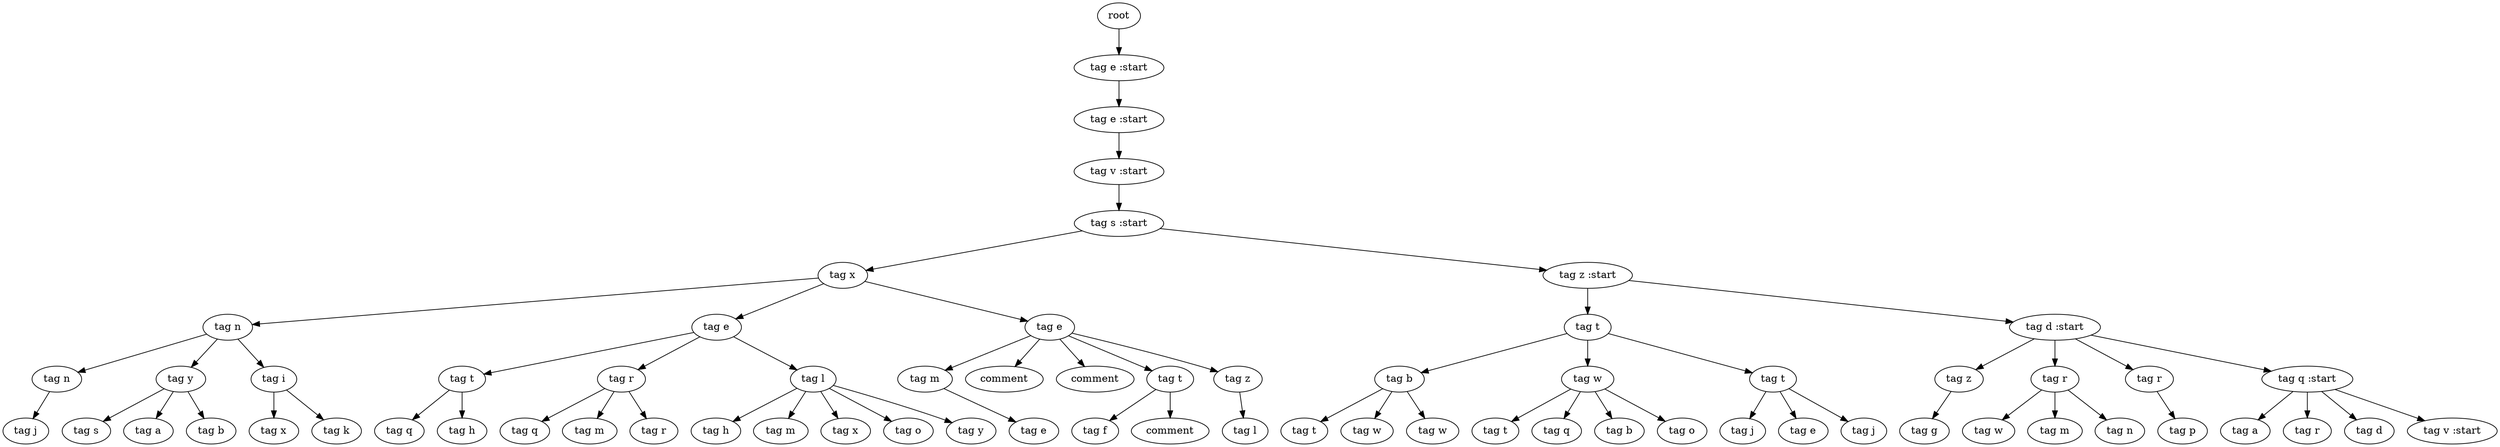 digraph Tree{
0[label="root"];
0->00
00[label="tag e :start"];
00->000
000[label="tag e :start"];
000->0000
0000[label="tag v :start"];
0000->00000
00000[label="tag s :start"];
00000->000000
000000[label="tag x"];
000000->0000000
0000000[label="tag n"];
0000000->00000000
00000000[label="tag n"];
00000000->000000000
000000000[label="tag j"];
0000000->00000001
00000001[label="tag y"];
00000001->000000010
000000010[label="tag s"];
00000001->000000011
000000011[label="tag a"];
00000001->000000012
000000012[label="tag b"];
0000000->00000002
00000002[label="tag i"];
00000002->000000020
000000020[label="tag x"];
00000002->000000021
000000021[label="tag k"];
000000->0000001
0000001[label="tag e"];
0000001->00000010
00000010[label="tag t"];
00000010->000000100
000000100[label="tag q"];
00000010->000000101
000000101[label="tag h"];
0000001->00000011
00000011[label="tag r"];
00000011->000000110
000000110[label="tag q"];
00000011->000000111
000000111[label="tag m"];
00000011->000000112
000000112[label="tag r"];
0000001->00000012
00000012[label="tag l"];
00000012->000000120
000000120[label="tag h"];
00000012->000000121
000000121[label="tag m"];
00000012->000000122
000000122[label="tag x"];
00000012->000000123
000000123[label="tag o"];
00000012->000000124
000000124[label="tag y"];
000000->0000002
0000002[label="tag e"];
0000002->00000020
00000020[label="tag m"];
00000020->000000200
000000200[label="tag e"];
0000002->00000021
00000021[label="comment"];
0000002->00000022
00000022[label="comment"];
0000002->00000023
00000023[label="tag t"];
00000023->000000230
000000230[label="tag f"];
00000023->000000231
000000231[label="comment"];
0000002->00000024
00000024[label="tag z"];
00000024->000000240
000000240[label="tag l"];
00000->000001
000001[label="tag z :start"];
000001->0000010
0000010[label="tag t"];
0000010->00000100
00000100[label="tag b"];
00000100->000001000
000001000[label="tag t"];
00000100->000001001
000001001[label="tag w"];
00000100->000001002
000001002[label="tag w"];
0000010->00000101
00000101[label="tag w"];
00000101->000001010
000001010[label="tag t"];
00000101->000001011
000001011[label="tag q"];
00000101->000001012
000001012[label="tag b"];
00000101->000001013
000001013[label="tag o"];
0000010->00000102
00000102[label="tag t"];
00000102->000001020
000001020[label="tag j"];
00000102->000001021
000001021[label="tag e"];
00000102->000001022
000001022[label="tag j"];
000001->0000011
0000011[label="tag d :start"];
0000011->00000110
00000110[label="tag z"];
00000110->000001100
000001100[label="tag g"];
0000011->00000111
00000111[label="tag r"];
00000111->000001110
000001110[label="tag w"];
00000111->000001111
000001111[label="tag m"];
00000111->000001112
000001112[label="tag n"];
0000011->00000112
00000112[label="tag r"];
00000112->000001120
000001120[label="tag p"];
0000011->00000113
00000113[label="tag q :start"];
00000113->000001130
000001130[label="tag a"];
00000113->000001131
000001131[label="tag r"];
00000113->000001132
000001132[label="tag d"];
00000113->000001133
000001133[label="tag v :start"];
}
